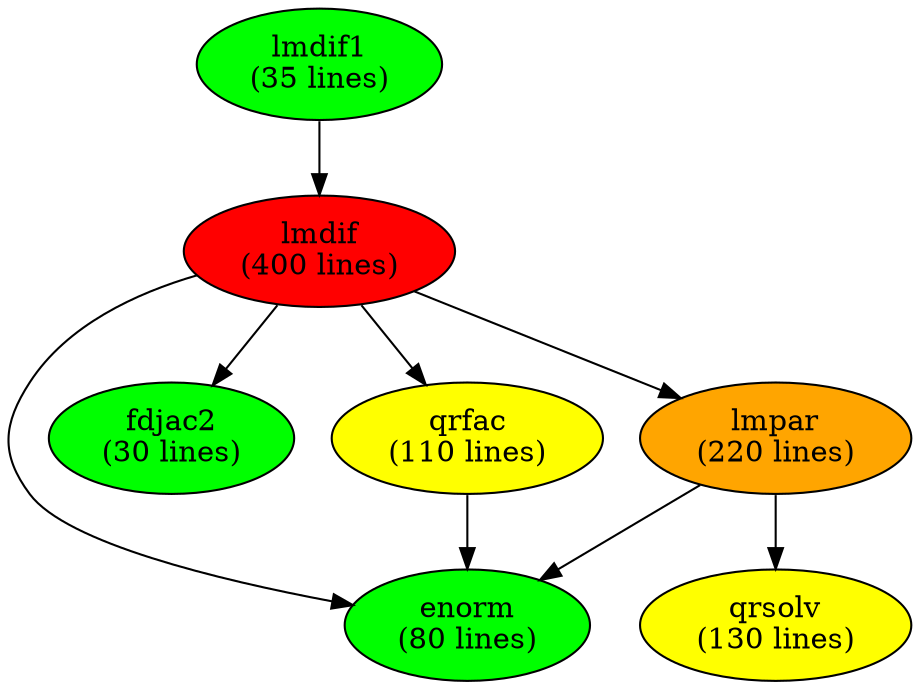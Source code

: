digraph G {

    lmdif1   [style = filled, fillcolor = green, label = "lmdif1\n(35 lines)"];
    lmdif    [style = filled, fillcolor = red, label = "lmdif\n(400 lines)"];
    enorm    [style = filled, fillcolor = green, label = "enorm\n(80 lines)"];
    fdjac2   [style = filled, fillcolor = green, label = "fdjac2\n(30 lines)"];
    qrfac    [style = filled, fillcolor = yellow, label = "qrfac\n(110 lines)"];
    lmpar    [style = filled, fillcolor = orange, label = "lmpar\n(220 lines)"];
    qrsolv   [style = filled, fillcolor = yellow, label = "qrsolv\n(130 lines)"];

    lmdif1 -> lmdif;

    lmdif -> enorm;
    lmdif -> fdjac2;
    lmdif -> qrfac;
    lmdif -> lmpar;

    qrfac -> enorm;

    lmpar -> enorm;
    lmpar -> qrsolv;
}
